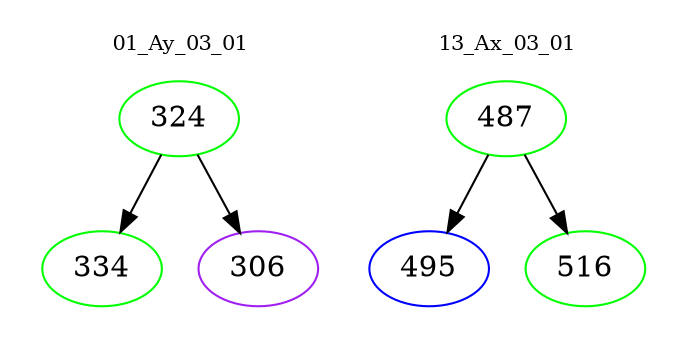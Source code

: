 digraph{
subgraph cluster_0 {
color = white
label = "01_Ay_03_01";
fontsize=10;
T0_324 [label="324", color="green"]
T0_324 -> T0_334 [color="black"]
T0_334 [label="334", color="green"]
T0_324 -> T0_306 [color="black"]
T0_306 [label="306", color="purple"]
}
subgraph cluster_1 {
color = white
label = "13_Ax_03_01";
fontsize=10;
T1_487 [label="487", color="green"]
T1_487 -> T1_495 [color="black"]
T1_495 [label="495", color="blue"]
T1_487 -> T1_516 [color="black"]
T1_516 [label="516", color="green"]
}
}
